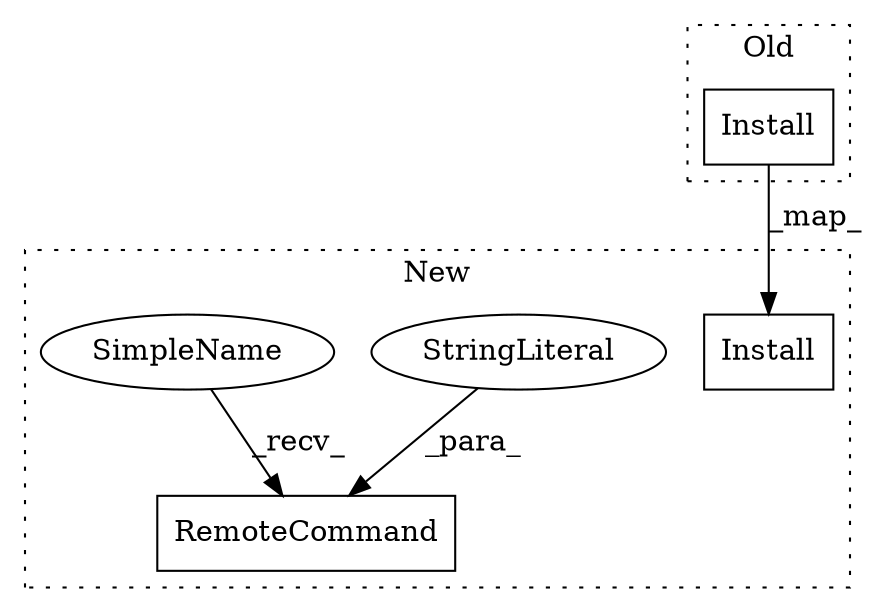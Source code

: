 digraph G {
subgraph cluster0 {
1 [label="Install" a="32" s="2254,2276" l="8,1" shape="box"];
label = "Old";
style="dotted";
}
subgraph cluster1 {
2 [label="Install" a="32" s="2496,2518" l="8,1" shape="box"];
3 [label="RemoteCommand" a="32" s="2661,2746" l="14,1" shape="box"];
4 [label="StringLiteral" a="45" s="2675" l="71" shape="ellipse"];
5 [label="SimpleName" a="42" s="2658" l="2" shape="ellipse"];
label = "New";
style="dotted";
}
1 -> 2 [label="_map_"];
4 -> 3 [label="_para_"];
5 -> 3 [label="_recv_"];
}